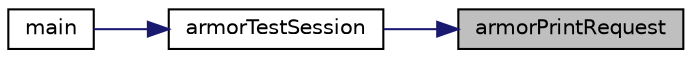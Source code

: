 digraph "armorPrintRequest"
{
 // LATEX_PDF_SIZE
  edge [fontname="Helvetica",fontsize="10",labelfontname="Helvetica",labelfontsize="10"];
  node [fontname="Helvetica",fontsize="10",shape=record];
  rankdir="RL";
  Node1 [label="armorPrintRequest",height=0.2,width=0.4,color="black", fillcolor="grey75", style="filled", fontcolor="black",tooltip=" "];
  Node1 -> Node2 [dir="back",color="midnightblue",fontsize="10",style="solid",fontname="Helvetica"];
  Node2 [label="armorTestSession",height=0.2,width=0.4,color="black", fillcolor="white", style="filled",URL="$a00143_abff933932da2d36d8bd8dc968ced4019.html#abff933932da2d36d8bd8dc968ced4019",tooltip=" "];
  Node2 -> Node3 [dir="back",color="midnightblue",fontsize="10",style="solid",fontname="Helvetica"];
  Node3 [label="main",height=0.2,width=0.4,color="black", fillcolor="white", style="filled",URL="$a00143_a0ddf1224851353fc92bfbff6f499fa97.html#a0ddf1224851353fc92bfbff6f499fa97",tooltip=" "];
}
